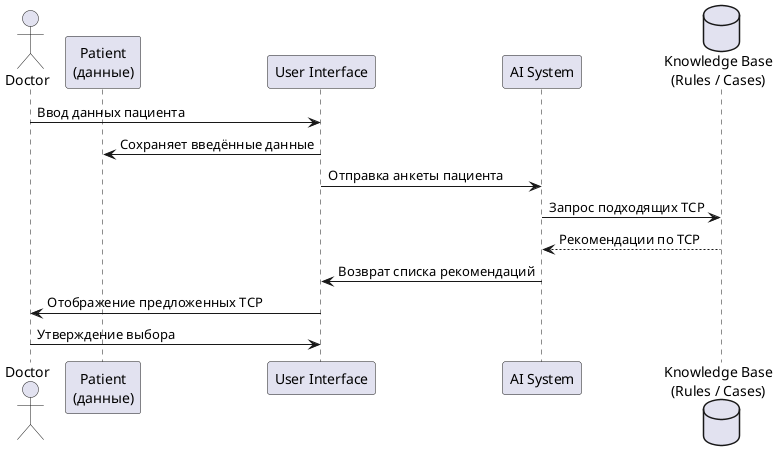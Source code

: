 @startuml
actor Doctor
participant "Patient\n(данные)" as Patient
participant "User Interface" as UI
participant "AI System" as AI
database "Knowledge Base\n(Rules / Cases)" as KB

Doctor -> UI : Ввод данных пациента
UI -> Patient : Сохраняет введённые данные
UI -> AI : Отправка анкеты пациента
AI -> KB : Запрос подходящих ТСР
KB --> AI : Рекомендации по ТСР
AI -> UI : Возврат списка рекомендаций
UI -> Doctor : Отображение предложенных ТСР
Doctor -> UI : Утверждение выбора

@enduml
